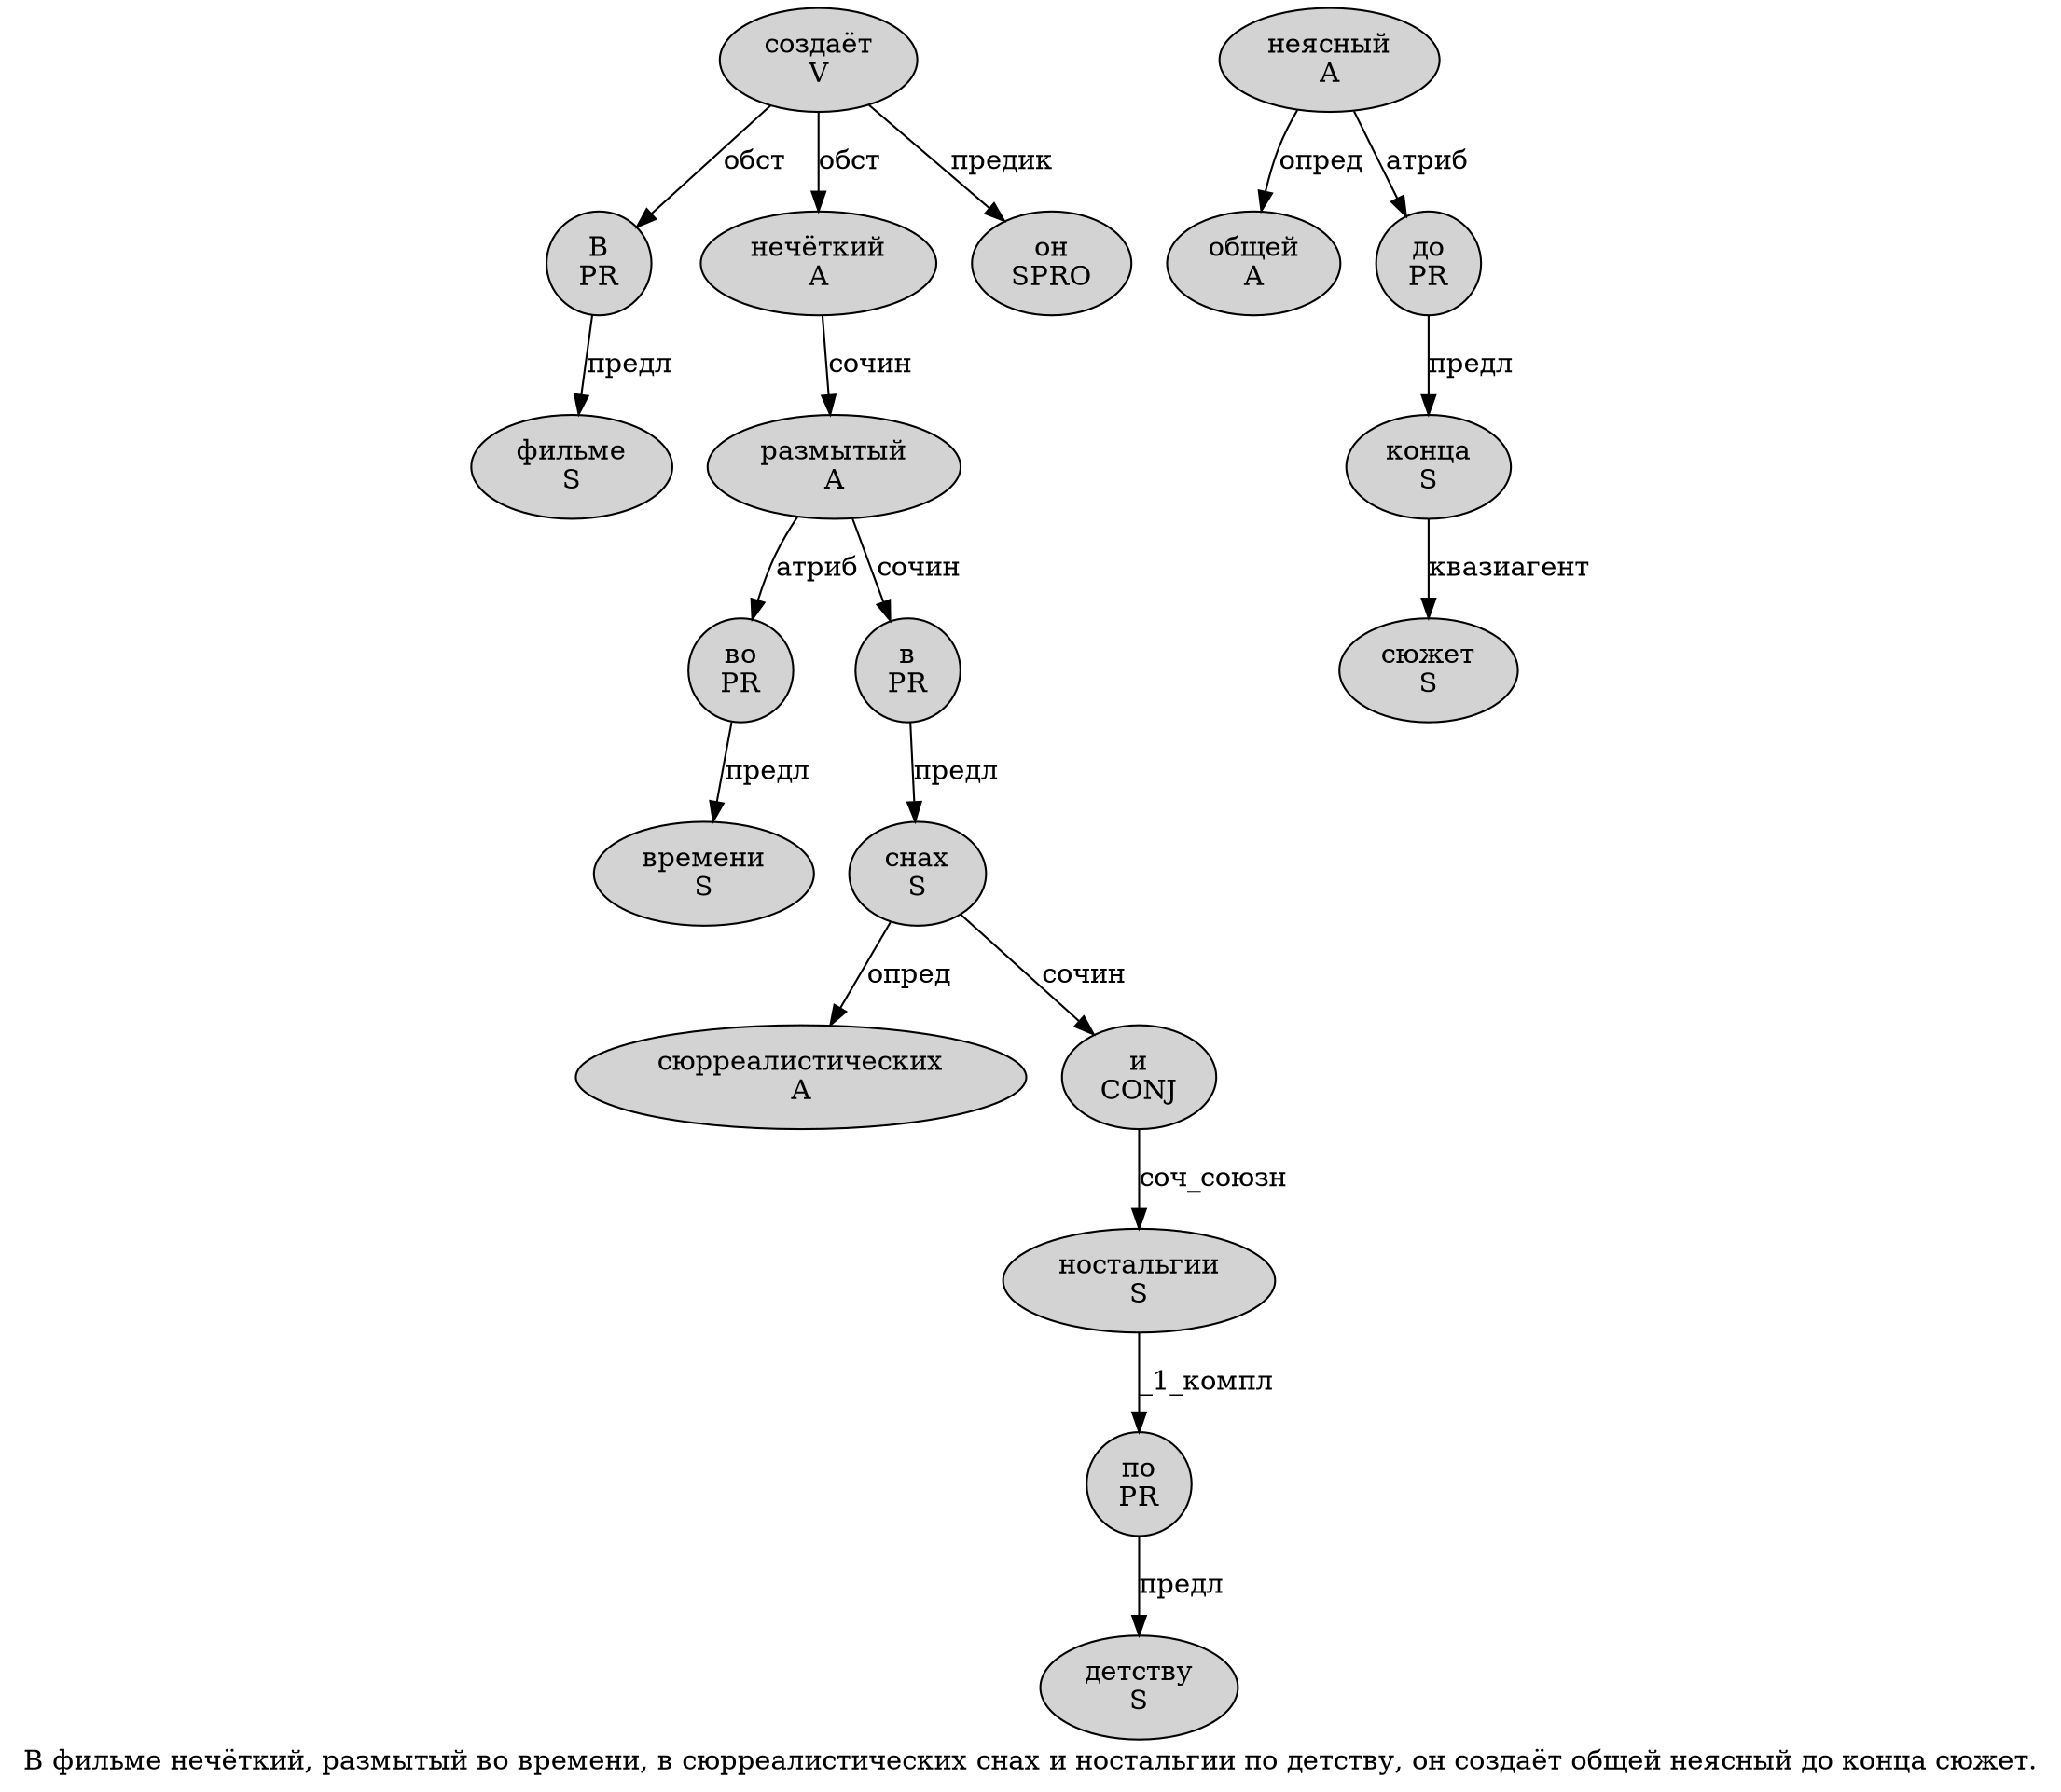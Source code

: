 digraph SENTENCE_2213 {
	graph [label="В фильме нечёткий, размытый во времени, в сюрреалистических снах и ностальгии по детству, он создаёт общей неясный до конца сюжет."]
	node [style=filled]
		0 [label="В
PR" color="" fillcolor=lightgray penwidth=1 shape=ellipse]
		1 [label="фильме
S" color="" fillcolor=lightgray penwidth=1 shape=ellipse]
		2 [label="нечёткий
A" color="" fillcolor=lightgray penwidth=1 shape=ellipse]
		4 [label="размытый
A" color="" fillcolor=lightgray penwidth=1 shape=ellipse]
		5 [label="во
PR" color="" fillcolor=lightgray penwidth=1 shape=ellipse]
		6 [label="времени
S" color="" fillcolor=lightgray penwidth=1 shape=ellipse]
		8 [label="в
PR" color="" fillcolor=lightgray penwidth=1 shape=ellipse]
		9 [label="сюрреалистических
A" color="" fillcolor=lightgray penwidth=1 shape=ellipse]
		10 [label="снах
S" color="" fillcolor=lightgray penwidth=1 shape=ellipse]
		11 [label="и
CONJ" color="" fillcolor=lightgray penwidth=1 shape=ellipse]
		12 [label="ностальгии
S" color="" fillcolor=lightgray penwidth=1 shape=ellipse]
		13 [label="по
PR" color="" fillcolor=lightgray penwidth=1 shape=ellipse]
		14 [label="детству
S" color="" fillcolor=lightgray penwidth=1 shape=ellipse]
		16 [label="он
SPRO" color="" fillcolor=lightgray penwidth=1 shape=ellipse]
		17 [label="создаёт
V" color="" fillcolor=lightgray penwidth=1 shape=ellipse]
		18 [label="общей
A" color="" fillcolor=lightgray penwidth=1 shape=ellipse]
		19 [label="неясный
A" color="" fillcolor=lightgray penwidth=1 shape=ellipse]
		20 [label="до
PR" color="" fillcolor=lightgray penwidth=1 shape=ellipse]
		21 [label="конца
S" color="" fillcolor=lightgray penwidth=1 shape=ellipse]
		22 [label="сюжет
S" color="" fillcolor=lightgray penwidth=1 shape=ellipse]
			19 -> 18 [label="опред"]
			19 -> 20 [label="атриб"]
			20 -> 21 [label="предл"]
			8 -> 10 [label="предл"]
			12 -> 13 [label="_1_компл"]
			10 -> 9 [label="опред"]
			10 -> 11 [label="сочин"]
			11 -> 12 [label="соч_союзн"]
			5 -> 6 [label="предл"]
			17 -> 0 [label="обст"]
			17 -> 2 [label="обст"]
			17 -> 16 [label="предик"]
			21 -> 22 [label="квазиагент"]
			0 -> 1 [label="предл"]
			13 -> 14 [label="предл"]
			2 -> 4 [label="сочин"]
			4 -> 5 [label="атриб"]
			4 -> 8 [label="сочин"]
}